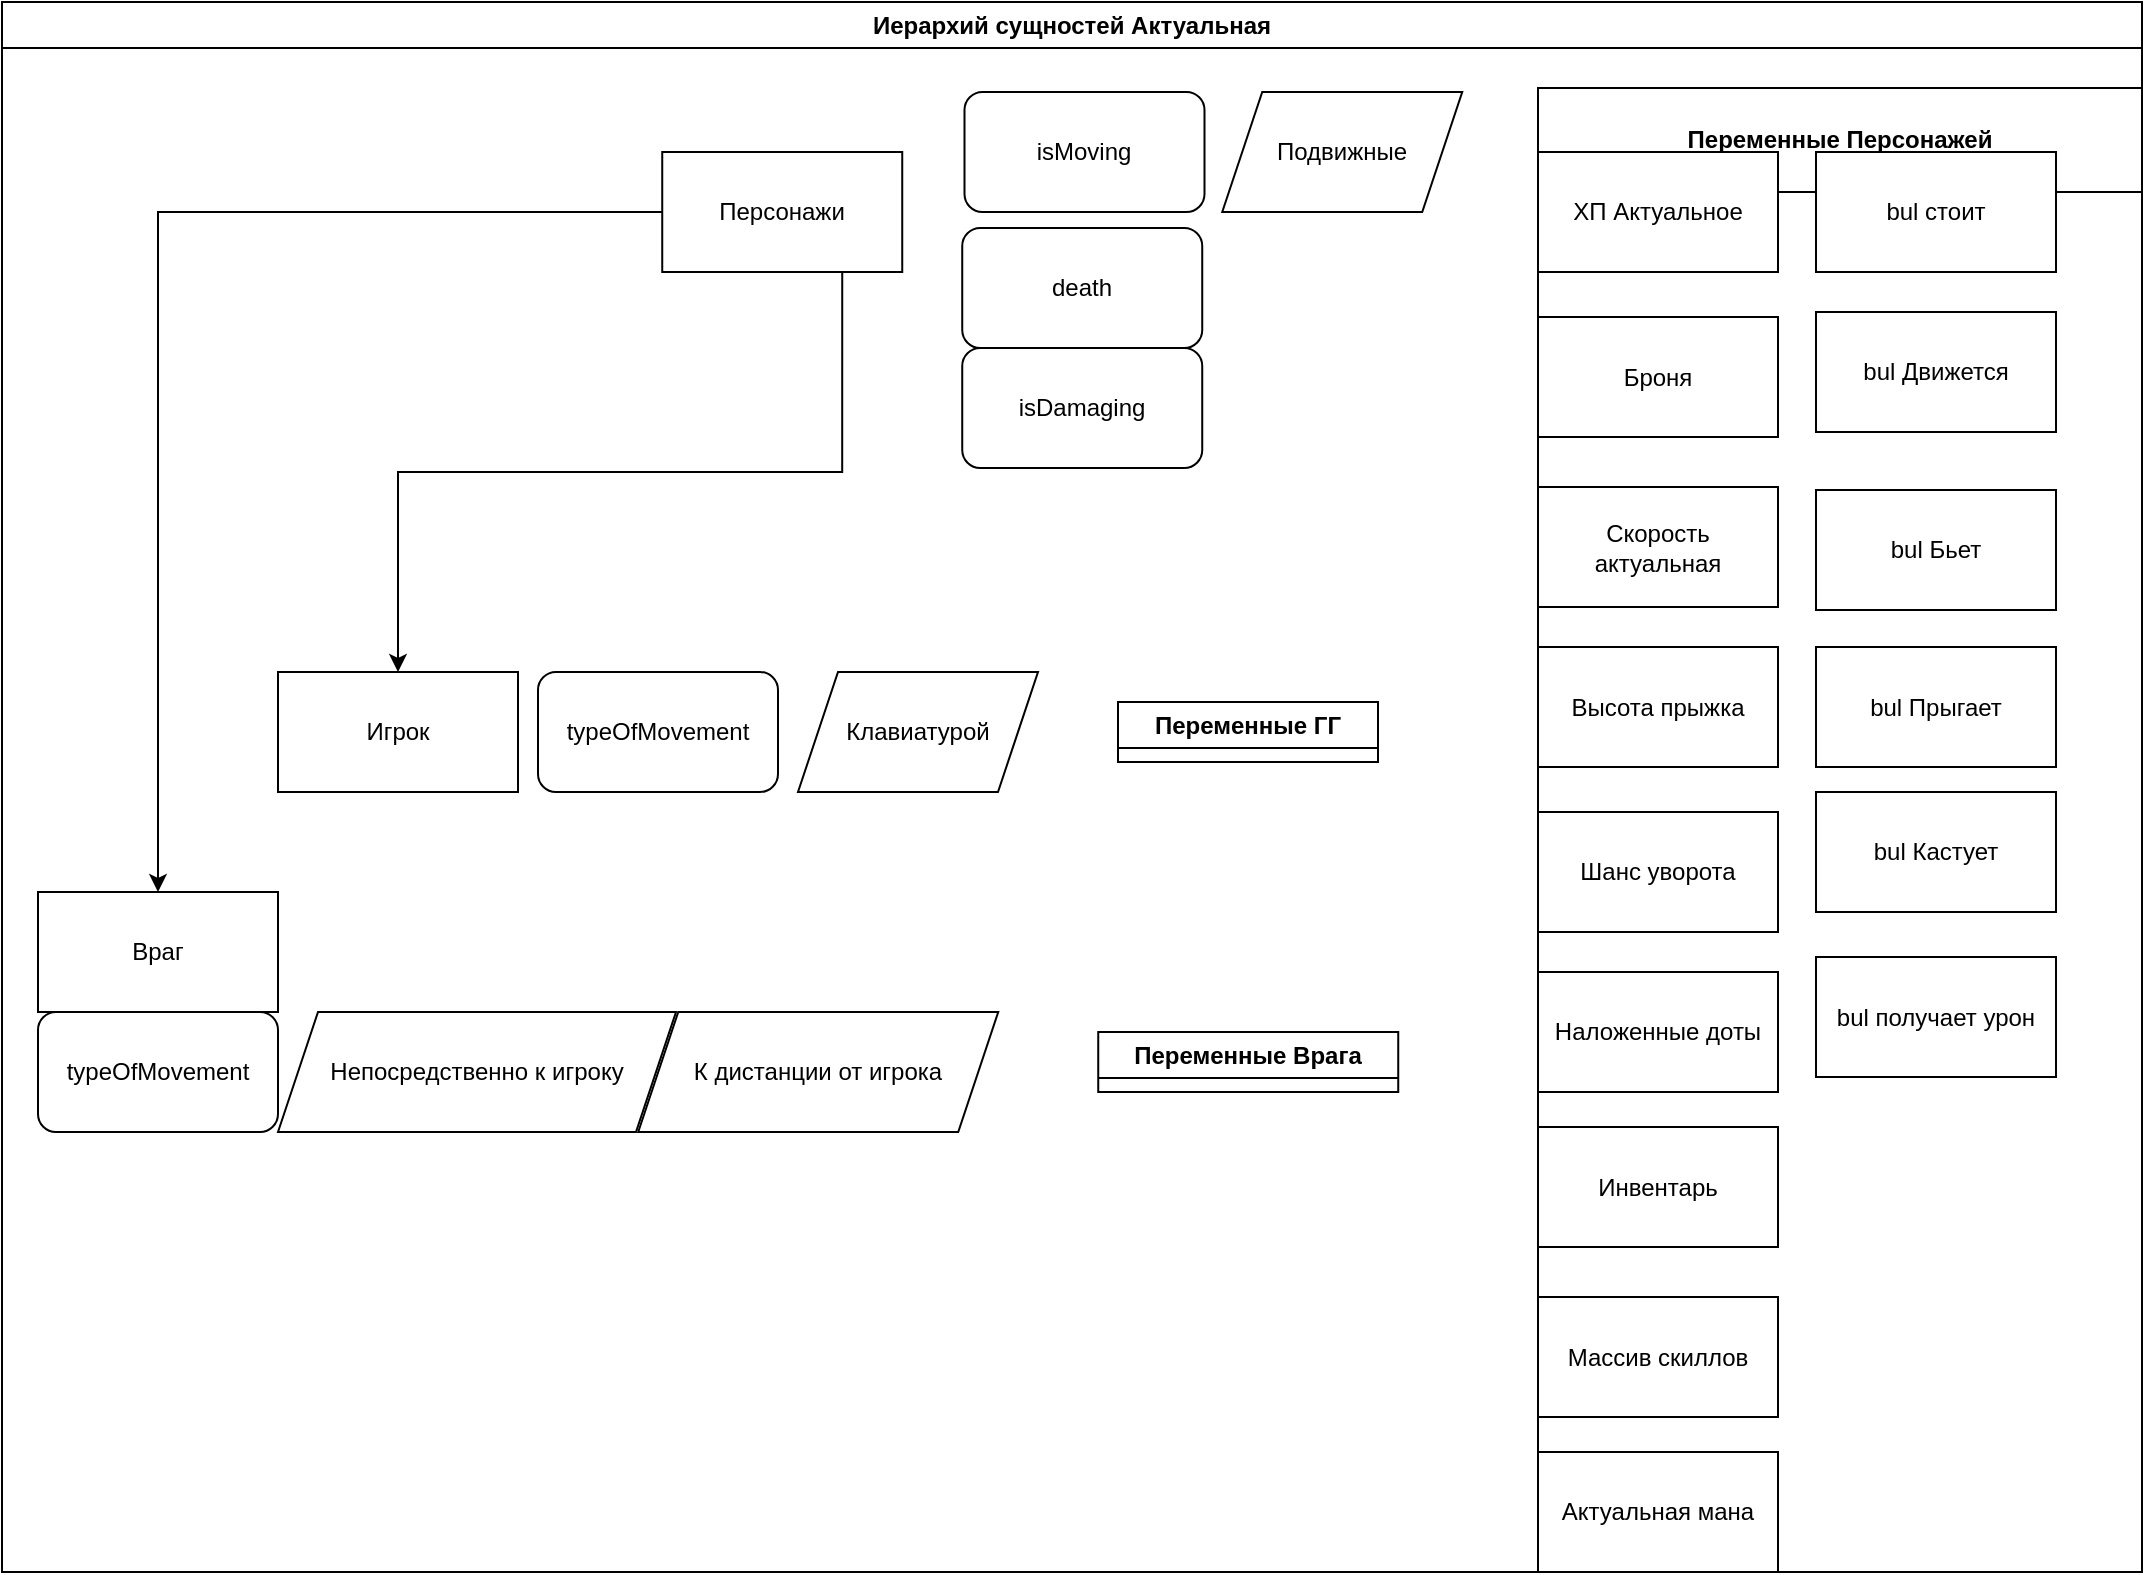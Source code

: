 <mxfile version="22.1.16" type="device">
  <diagram name="Страница — 1" id="R87gwawpsRX5DZW33Yvw">
    <mxGraphModel dx="-2089" dy="-447" grid="1" gridSize="10" guides="1" tooltips="1" connect="1" arrows="1" fold="1" page="1" pageScale="1" pageWidth="827" pageHeight="1169" math="0" shadow="0">
      <root>
        <mxCell id="0" />
        <mxCell id="1" parent="0" />
        <mxCell id="hZTHAR6i0K3fFT6IlkUh-388" value="Иерархий сущностей Актуальная" style="swimlane;whiteSpace=wrap;html=1;" vertex="1" parent="1">
          <mxGeometry x="3892" y="1260" width="1070" height="785" as="geometry" />
        </mxCell>
        <mxCell id="hZTHAR6i0K3fFT6IlkUh-389" value="Клавиатурой" style="shape=parallelogram;perimeter=parallelogramPerimeter;whiteSpace=wrap;html=1;fixedSize=1;container=0;" vertex="1" parent="hZTHAR6i0K3fFT6IlkUh-388">
          <mxGeometry x="398.0" y="335" width="120" height="60" as="geometry" />
        </mxCell>
        <mxCell id="hZTHAR6i0K3fFT6IlkUh-390" value="Непосредственно к игроку" style="shape=parallelogram;perimeter=parallelogramPerimeter;whiteSpace=wrap;html=1;fixedSize=1;container=0;" vertex="1" parent="hZTHAR6i0K3fFT6IlkUh-388">
          <mxGeometry x="138.0" y="505" width="199" height="60" as="geometry" />
        </mxCell>
        <mxCell id="hZTHAR6i0K3fFT6IlkUh-391" value="К дистанции от игрока" style="shape=parallelogram;perimeter=parallelogramPerimeter;whiteSpace=wrap;html=1;fixedSize=1;container=0;" vertex="1" parent="hZTHAR6i0K3fFT6IlkUh-388">
          <mxGeometry x="318.12" y="505" width="180" height="60" as="geometry" />
        </mxCell>
        <mxCell id="hZTHAR6i0K3fFT6IlkUh-392" value="Враг" style="rounded=0;whiteSpace=wrap;html=1;container=0;" vertex="1" parent="hZTHAR6i0K3fFT6IlkUh-388">
          <mxGeometry x="18" y="445" width="120" height="60" as="geometry" />
        </mxCell>
        <mxCell id="hZTHAR6i0K3fFT6IlkUh-393" value="Игрок" style="rounded=0;whiteSpace=wrap;html=1;container=0;" vertex="1" parent="hZTHAR6i0K3fFT6IlkUh-388">
          <mxGeometry x="138.0" y="335" width="120" height="60" as="geometry" />
        </mxCell>
        <mxCell id="hZTHAR6i0K3fFT6IlkUh-394" value="typeOfMovement" style="rounded=1;whiteSpace=wrap;html=1;container=0;" vertex="1" parent="hZTHAR6i0K3fFT6IlkUh-388">
          <mxGeometry x="268.0" y="335" width="120" height="60" as="geometry" />
        </mxCell>
        <mxCell id="hZTHAR6i0K3fFT6IlkUh-395" value="typeOfMovement" style="rounded=1;whiteSpace=wrap;html=1;container=0;" vertex="1" parent="hZTHAR6i0K3fFT6IlkUh-388">
          <mxGeometry x="18" y="505" width="120" height="60" as="geometry" />
        </mxCell>
        <mxCell id="hZTHAR6i0K3fFT6IlkUh-396" value="Подвижные" style="shape=parallelogram;perimeter=parallelogramPerimeter;whiteSpace=wrap;html=1;fixedSize=1;container=0;" vertex="1" parent="hZTHAR6i0K3fFT6IlkUh-388">
          <mxGeometry x="610.12" y="45" width="120" height="60" as="geometry" />
        </mxCell>
        <mxCell id="hZTHAR6i0K3fFT6IlkUh-397" value="isMoving" style="rounded=1;whiteSpace=wrap;html=1;container=0;" vertex="1" parent="hZTHAR6i0K3fFT6IlkUh-388">
          <mxGeometry x="481.25" y="45" width="120" height="60" as="geometry" />
        </mxCell>
        <mxCell id="hZTHAR6i0K3fFT6IlkUh-398" style="edgeStyle=orthogonalEdgeStyle;rounded=0;orthogonalLoop=1;jettySize=auto;html=1;exitX=0.75;exitY=1;exitDx=0;exitDy=0;entryX=0.5;entryY=0;entryDx=0;entryDy=0;" edge="1" parent="hZTHAR6i0K3fFT6IlkUh-388" source="hZTHAR6i0K3fFT6IlkUh-400" target="hZTHAR6i0K3fFT6IlkUh-393">
          <mxGeometry relative="1" as="geometry" />
        </mxCell>
        <mxCell id="hZTHAR6i0K3fFT6IlkUh-399" style="edgeStyle=orthogonalEdgeStyle;rounded=0;orthogonalLoop=1;jettySize=auto;html=1;exitX=0;exitY=0.5;exitDx=0;exitDy=0;entryX=0.5;entryY=0;entryDx=0;entryDy=0;" edge="1" parent="hZTHAR6i0K3fFT6IlkUh-388" source="hZTHAR6i0K3fFT6IlkUh-400" target="hZTHAR6i0K3fFT6IlkUh-392">
          <mxGeometry relative="1" as="geometry" />
        </mxCell>
        <mxCell id="hZTHAR6i0K3fFT6IlkUh-400" value="Персонажи" style="rounded=0;whiteSpace=wrap;html=1;container=0;" vertex="1" parent="hZTHAR6i0K3fFT6IlkUh-388">
          <mxGeometry x="330.12" y="75" width="120" height="60" as="geometry" />
        </mxCell>
        <mxCell id="hZTHAR6i0K3fFT6IlkUh-401" value="death" style="rounded=1;whiteSpace=wrap;html=1;container=0;" vertex="1" parent="hZTHAR6i0K3fFT6IlkUh-388">
          <mxGeometry x="480.12" y="113" width="120" height="60" as="geometry" />
        </mxCell>
        <mxCell id="hZTHAR6i0K3fFT6IlkUh-402" value="isDamaging" style="rounded=1;whiteSpace=wrap;html=1;container=0;" vertex="1" parent="hZTHAR6i0K3fFT6IlkUh-388">
          <mxGeometry x="480.12" y="173" width="120" height="60" as="geometry" />
        </mxCell>
        <mxCell id="hZTHAR6i0K3fFT6IlkUh-403" value="Переменные Персонажей" style="swimlane;whiteSpace=wrap;html=1;startSize=52;" vertex="1" parent="hZTHAR6i0K3fFT6IlkUh-388">
          <mxGeometry x="768" y="43" width="302" height="742" as="geometry">
            <mxRectangle x="768" y="43" width="142" height="57" as="alternateBounds" />
          </mxGeometry>
        </mxCell>
        <mxCell id="hZTHAR6i0K3fFT6IlkUh-404" value="ХП Актуальное" style="rounded=0;whiteSpace=wrap;html=1;" vertex="1" parent="hZTHAR6i0K3fFT6IlkUh-403">
          <mxGeometry y="32" width="120" height="60" as="geometry" />
        </mxCell>
        <mxCell id="hZTHAR6i0K3fFT6IlkUh-405" value="Броня" style="rounded=0;whiteSpace=wrap;html=1;" vertex="1" parent="hZTHAR6i0K3fFT6IlkUh-403">
          <mxGeometry y="114.5" width="120" height="60" as="geometry" />
        </mxCell>
        <mxCell id="hZTHAR6i0K3fFT6IlkUh-406" value="Скорость актуальная" style="rounded=0;whiteSpace=wrap;html=1;" vertex="1" parent="hZTHAR6i0K3fFT6IlkUh-403">
          <mxGeometry y="199.5" width="120" height="60" as="geometry" />
        </mxCell>
        <mxCell id="hZTHAR6i0K3fFT6IlkUh-407" value="Высота прыжка" style="rounded=0;whiteSpace=wrap;html=1;" vertex="1" parent="hZTHAR6i0K3fFT6IlkUh-403">
          <mxGeometry y="279.5" width="120" height="60" as="geometry" />
        </mxCell>
        <mxCell id="hZTHAR6i0K3fFT6IlkUh-408" value="Шанс уворота" style="rounded=0;whiteSpace=wrap;html=1;" vertex="1" parent="hZTHAR6i0K3fFT6IlkUh-403">
          <mxGeometry y="362" width="120" height="60" as="geometry" />
        </mxCell>
        <mxCell id="hZTHAR6i0K3fFT6IlkUh-409" value="Наложенные доты" style="rounded=0;whiteSpace=wrap;html=1;" vertex="1" parent="hZTHAR6i0K3fFT6IlkUh-403">
          <mxGeometry y="442" width="120" height="60" as="geometry" />
        </mxCell>
        <mxCell id="hZTHAR6i0K3fFT6IlkUh-410" value="Инвентарь" style="rounded=0;whiteSpace=wrap;html=1;" vertex="1" parent="hZTHAR6i0K3fFT6IlkUh-403">
          <mxGeometry y="519.5" width="120" height="60" as="geometry" />
        </mxCell>
        <mxCell id="hZTHAR6i0K3fFT6IlkUh-411" value="Массив скиллов" style="rounded=0;whiteSpace=wrap;html=1;" vertex="1" parent="hZTHAR6i0K3fFT6IlkUh-403">
          <mxGeometry y="604.5" width="120" height="60" as="geometry" />
        </mxCell>
        <mxCell id="hZTHAR6i0K3fFT6IlkUh-412" value="Актуальная мана" style="rounded=0;whiteSpace=wrap;html=1;" vertex="1" parent="hZTHAR6i0K3fFT6IlkUh-403">
          <mxGeometry y="682" width="120" height="60" as="geometry" />
        </mxCell>
        <mxCell id="hZTHAR6i0K3fFT6IlkUh-413" value="bul стоит" style="rounded=0;whiteSpace=wrap;html=1;" vertex="1" parent="hZTHAR6i0K3fFT6IlkUh-403">
          <mxGeometry x="139" y="32" width="120" height="60" as="geometry" />
        </mxCell>
        <mxCell id="hZTHAR6i0K3fFT6IlkUh-414" value="bul Движется" style="rounded=0;whiteSpace=wrap;html=1;" vertex="1" parent="hZTHAR6i0K3fFT6IlkUh-403">
          <mxGeometry x="139" y="112" width="120" height="60" as="geometry" />
        </mxCell>
        <mxCell id="hZTHAR6i0K3fFT6IlkUh-415" value="bul Бьет" style="rounded=0;whiteSpace=wrap;html=1;" vertex="1" parent="hZTHAR6i0K3fFT6IlkUh-403">
          <mxGeometry x="139" y="201" width="120" height="60" as="geometry" />
        </mxCell>
        <mxCell id="hZTHAR6i0K3fFT6IlkUh-416" value="bul Прыгает" style="rounded=0;whiteSpace=wrap;html=1;" vertex="1" parent="hZTHAR6i0K3fFT6IlkUh-403">
          <mxGeometry x="139" y="279.5" width="120" height="60" as="geometry" />
        </mxCell>
        <mxCell id="hZTHAR6i0K3fFT6IlkUh-417" value="bul Кастует" style="rounded=0;whiteSpace=wrap;html=1;" vertex="1" parent="hZTHAR6i0K3fFT6IlkUh-403">
          <mxGeometry x="139" y="352" width="120" height="60" as="geometry" />
        </mxCell>
        <mxCell id="hZTHAR6i0K3fFT6IlkUh-418" value="bul получает урон" style="rounded=0;whiteSpace=wrap;html=1;" vertex="1" parent="hZTHAR6i0K3fFT6IlkUh-403">
          <mxGeometry x="139" y="434.5" width="120" height="60" as="geometry" />
        </mxCell>
        <mxCell id="hZTHAR6i0K3fFT6IlkUh-419" value="Переменные ГГ" style="swimlane;whiteSpace=wrap;html=1;" vertex="1" collapsed="1" parent="hZTHAR6i0K3fFT6IlkUh-388">
          <mxGeometry x="558" y="350" width="130" height="30" as="geometry">
            <mxRectangle x="508" y="440" width="300" height="380" as="alternateBounds" />
          </mxGeometry>
        </mxCell>
        <mxCell id="hZTHAR6i0K3fFT6IlkUh-420" value="ХП Максимальное" style="rounded=0;whiteSpace=wrap;html=1;fillColor=#e1d5e7;strokeColor=#9673a6;" vertex="1" parent="hZTHAR6i0K3fFT6IlkUh-419">
          <mxGeometry x="-0.37" y="30" width="120" height="60" as="geometry" />
        </mxCell>
        <mxCell id="hZTHAR6i0K3fFT6IlkUh-421" value="Скорость базовая" style="rounded=0;whiteSpace=wrap;html=1;fillColor=#e1d5e7;strokeColor=#9673a6;" vertex="1" parent="hZTHAR6i0K3fFT6IlkUh-419">
          <mxGeometry y="105" width="120" height="60" as="geometry" />
        </mxCell>
        <mxCell id="hZTHAR6i0K3fFT6IlkUh-422" value="Базовая мана" style="rounded=0;whiteSpace=wrap;html=1;fillColor=#e1d5e7;strokeColor=#9673a6;" vertex="1" parent="hZTHAR6i0K3fFT6IlkUh-419">
          <mxGeometry y="190" width="120" height="60" as="geometry" />
        </mxCell>
        <mxCell id="hZTHAR6i0K3fFT6IlkUh-423" value="Актуальная мана" style="rounded=0;whiteSpace=wrap;html=1;fillColor=#e1d5e7;strokeColor=#9673a6;" vertex="1" parent="hZTHAR6i0K3fFT6IlkUh-419">
          <mxGeometry y="280" width="120" height="60" as="geometry" />
        </mxCell>
        <mxCell id="hZTHAR6i0K3fFT6IlkUh-424" value="Экспа" style="rounded=0;whiteSpace=wrap;html=1;fillColor=#e1d5e7;strokeColor=#9673a6;" vertex="1" parent="hZTHAR6i0K3fFT6IlkUh-419">
          <mxGeometry x="180" y="30" width="120" height="60" as="geometry" />
        </mxCell>
        <mxCell id="hZTHAR6i0K3fFT6IlkUh-425" value="Деньги (единорожки)" style="rounded=0;whiteSpace=wrap;html=1;fillColor=#e1d5e7;strokeColor=#9673a6;" vertex="1" parent="hZTHAR6i0K3fFT6IlkUh-419">
          <mxGeometry x="180" y="105" width="120" height="60" as="geometry" />
        </mxCell>
        <mxCell id="hZTHAR6i0K3fFT6IlkUh-426" value="&amp;nbsp;bul Взаимодействует" style="rounded=0;whiteSpace=wrap;html=1;fillColor=#e1d5e7;strokeColor=#9673a6;" vertex="1" parent="hZTHAR6i0K3fFT6IlkUh-419">
          <mxGeometry x="180" y="190" width="120" height="60" as="geometry" />
        </mxCell>
        <mxCell id="hZTHAR6i0K3fFT6IlkUh-427" value="Переменные Врага" style="swimlane;whiteSpace=wrap;html=1;" vertex="1" collapsed="1" parent="hZTHAR6i0K3fFT6IlkUh-388">
          <mxGeometry x="548.12" y="515" width="150" height="30" as="geometry">
            <mxRectangle x="530.12" y="855" width="200" height="200" as="alternateBounds" />
          </mxGeometry>
        </mxCell>
        <mxCell id="hZTHAR6i0K3fFT6IlkUh-428" value="Дроп" style="rounded=0;whiteSpace=wrap;html=1;fillColor=#fff2cc;strokeColor=#d6b656;" vertex="1" parent="hZTHAR6i0K3fFT6IlkUh-427">
          <mxGeometry x="10" y="120" width="120" height="60" as="geometry" />
        </mxCell>
        <mxCell id="hZTHAR6i0K3fFT6IlkUh-429" value="Приносимая экспа" style="rounded=0;whiteSpace=wrap;html=1;fillColor=#fff2cc;strokeColor=#d6b656;" vertex="1" parent="hZTHAR6i0K3fFT6IlkUh-427">
          <mxGeometry x="10" y="40" width="120" height="60" as="geometry" />
        </mxCell>
      </root>
    </mxGraphModel>
  </diagram>
</mxfile>
